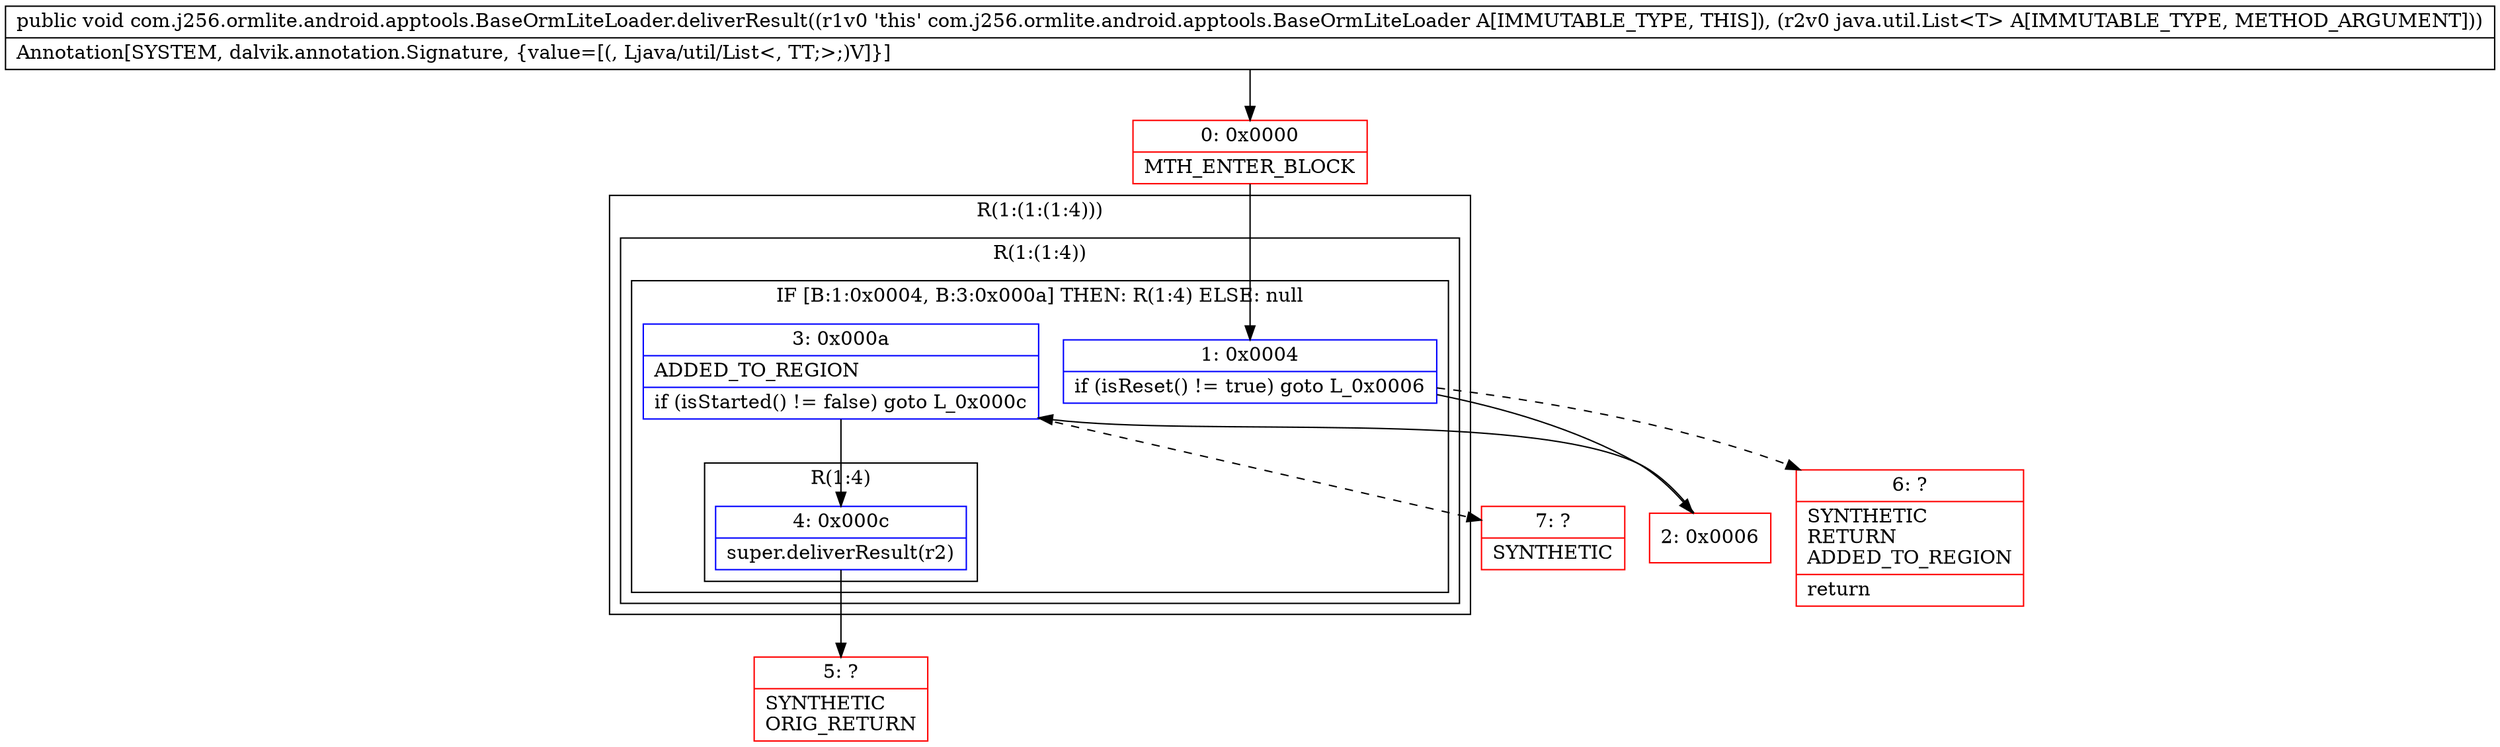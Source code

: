 digraph "CFG forcom.j256.ormlite.android.apptools.BaseOrmLiteLoader.deliverResult(Ljava\/util\/List;)V" {
subgraph cluster_Region_1787312868 {
label = "R(1:(1:(1:4)))";
node [shape=record,color=blue];
subgraph cluster_Region_815938615 {
label = "R(1:(1:4))";
node [shape=record,color=blue];
subgraph cluster_IfRegion_44551489 {
label = "IF [B:1:0x0004, B:3:0x000a] THEN: R(1:4) ELSE: null";
node [shape=record,color=blue];
Node_1 [shape=record,label="{1\:\ 0x0004|if (isReset() != true) goto L_0x0006\l}"];
Node_3 [shape=record,label="{3\:\ 0x000a|ADDED_TO_REGION\l|if (isStarted() != false) goto L_0x000c\l}"];
subgraph cluster_Region_1665712044 {
label = "R(1:4)";
node [shape=record,color=blue];
Node_4 [shape=record,label="{4\:\ 0x000c|super.deliverResult(r2)\l}"];
}
}
}
}
Node_0 [shape=record,color=red,label="{0\:\ 0x0000|MTH_ENTER_BLOCK\l}"];
Node_2 [shape=record,color=red,label="{2\:\ 0x0006}"];
Node_5 [shape=record,color=red,label="{5\:\ ?|SYNTHETIC\lORIG_RETURN\l}"];
Node_6 [shape=record,color=red,label="{6\:\ ?|SYNTHETIC\lRETURN\lADDED_TO_REGION\l|return\l}"];
Node_7 [shape=record,color=red,label="{7\:\ ?|SYNTHETIC\l}"];
MethodNode[shape=record,label="{public void com.j256.ormlite.android.apptools.BaseOrmLiteLoader.deliverResult((r1v0 'this' com.j256.ormlite.android.apptools.BaseOrmLiteLoader A[IMMUTABLE_TYPE, THIS]), (r2v0 java.util.List\<T\> A[IMMUTABLE_TYPE, METHOD_ARGUMENT]))  | Annotation[SYSTEM, dalvik.annotation.Signature, \{value=[(, Ljava\/util\/List\<, TT;\>;)V]\}]\l}"];
MethodNode -> Node_0;
Node_1 -> Node_2;
Node_1 -> Node_6[style=dashed];
Node_3 -> Node_4;
Node_3 -> Node_7[style=dashed];
Node_4 -> Node_5;
Node_0 -> Node_1;
Node_2 -> Node_3;
}

